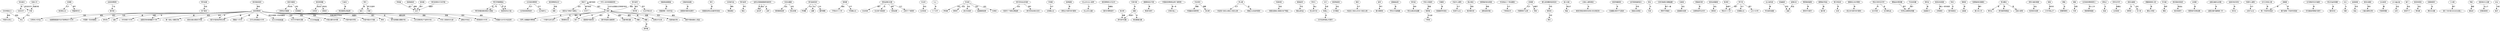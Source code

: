 digraph 20203415222860892 {
	"中国" [fontname=FangSong]
	"领土" [fontname=FangSong]
	"中国" -> "领土" [label="东北" fontname=FangSong]
	"交泰殿" [fontname=FangSong]
	"乾清宫以北" [fontname=FangSong]
	"交泰殿" -> "乾清宫以北" [label="位于" fontname=FangSong]
	"此故宫博物院" [fontname=FangSong]
	"图书馆" [fontname=FangSong]
	"此故宫博物院" -> "图书馆" [label="下设" fontname=FangSong]
	"明代绘画" [fontname=FangSong]
	"吴门画派" [fontname=FangSong]
	"明代绘画" -> "吴门画派" [label="包括" fontname=FangSong]
	"交泰殿" [fontname=FangSong]
	"明嘉靖年间" [fontname=FangSong]
	"交泰殿" -> "明嘉靖年间" [label="建于" fontname=FangSong]
	"故宫博物院" [fontname=FangSong]
	"元明清三代作品" [fontname=FangSong]
	"故宫博物院" -> "元明清三代作品" [label="为胜" fontname=FangSong]
	"故宫书画馆" [fontname=FangSong]
	"三期常设书画展" [fontname=FangSong]
	"故宫书画馆" -> "三期常设书画展" [label="举办到" fontname=FangSong]
	"故宫青铜器" [fontname=FangSong]
	"永和宫" [fontname=FangSong]
	"故宫青铜器" -> "永和宫" [label="馆设在" fontname=FangSong]
	"孔雀石" [fontname=FangSong]
	"珠宝蓬莱仙境盆景" [fontname=FangSong]
	"孔雀石" -> "珠宝蓬莱仙境盆景" [label="嵌" fontname=FangSong]
	"明代" [fontname=FangSong]
	"皇后" [fontname=FangSong]
	"明代" -> "皇后" [label="属" fontname=FangSong]
	"刻石鼓文" [fontname=FangSong]
	"中国" [fontname=FangSong]
	"刻石鼓文" -> "中国" [label="知石刻文字" fontname=FangSong]
	"李煜瀛" [fontname=FangSong]
	"北京" [fontname=FangSong]
	"李煜瀛" -> "北京" [label="离开" fontname=FangSong]
	"故宫博物院" [fontname=FangSong]
	"绘画壁画版画书法尺牍碑帖约14万件" [fontname=FangSong]
	"故宫博物院" -> "绘画壁画版画书法尺牍碑帖约14万件" [label="藏有" fontname=FangSong]
	"明代早晚期精品" [fontname=FangSong]
	"明代林檎双鹂纹剔彩大捧盒" [fontname=FangSong]
	"明代早晚期精品" -> "明代林檎双鹂纹剔彩大捧盒" [label="如" fontname=FangSong]
	"北京故宫博物院" [fontname=FangSong]
	"北京故宫紫禁城内" [fontname=FangSong]
	"北京故宫博物院" -> "北京故宫紫禁城内" [label="位于" fontname=FangSong]
	"故宫博物院全日" [fontname=FangSong]
	"谢客" [fontname=FangSong]
	"故宫博物院全日" -> "谢客" [label="闭馆" fontname=FangSong]
	"故宫博物院" [fontname=FangSong]
	"中国第一历史档案馆" [fontname=FangSong]
	"故宫博物院" -> "中国第一历史档案馆" [label="拨交" fontname=FangSong]
	"段祺瑞政府" [fontname=FangSong]
	"北京" [fontname=FangSong]
	"段祺瑞政府" -> "北京" [label="通缉" fontname=FangSong]
	"神武门" [fontname=FangSong]
	"故宫北门神武门城楼上" [fontname=FangSong]
	"神武门" -> "故宫北门神武门城楼上" [label="设在" fontname=FangSong]
	"张敏德造图圆盒" [fontname=FangSong]
	"张敏德唯一存世作品" [fontname=FangSong]
	"张敏德造图圆盒" -> "张敏德唯一存世作品" [label="是" fontname=FangSong]
	"白釉观音座像" [fontname=FangSong]
	"瓷塑家何朝宗经典作" [fontname=FangSong]
	"白釉观音座像" -> "瓷塑家何朝宗经典作" [label="是" fontname=FangSong]
	"清代" [fontname=FangSong]
	"慈禧慈安两太后垂帘听政处" [fontname=FangSong]
	"清代" -> "慈禧慈安两太后垂帘听政处" [label="是" fontname=FangSong]
	"故宫博物院" [fontname=FangSong]
	"停车场" [fontname=FangSong]
	"故宫博物院" -> "停车场" [label="专用" fontname=FangSong]
	"元四家作品" [fontname=FangSong]
	"琳琅满目" [fontname=FangSong]
	"元四家作品" -> "琳琅满目" [label="堪称" fontname=FangSong]
	"故宫博物院" [fontname=FangSong]
	"玉器" [fontname=FangSong]
	"故宫博物院" -> "玉器" [label="藏" fontname=FangSong]
	"两代皇帝" [fontname=FangSong]
	"朝会" [fontname=FangSong]
	"两代皇帝" -> "朝会" [label="举行" fontname=FangSong]
	"故宫博物院" [fontname=FangSong]
	"中外钟表1500件" [fontname=FangSong]
	"故宫博物院" -> "中外钟表1500件" [label="收藏" fontname=FangSong]
	"金砖太和殿重要建筑铺材料" [fontname=FangSong]
	"金石声" [fontname=FangSong]
	"金砖太和殿重要建筑铺材料" -> "金石声" [label="有" fontname=FangSong]
	"天府永藏展" [fontname=FangSong]
	"保和殿西庑房" [fontname=FangSong]
	"天府永藏展" -> "保和殿西庑房" [label="设在" fontname=FangSong]
	"清代皇家信仰" [fontname=FangSong]
	"萨满教" [fontname=FangSong]
	"清代皇家信仰" -> "萨满教" [label="为主" fontname=FangSong]
	"故宫" [fontname=FangSong]
	"世界上收藏最多博物馆" [fontname=FangSong]
	"故宫" -> "世界上收藏最多博物馆" [label="是" fontname=FangSong]
	"故宫博物院" [fontname=FangSong]
	"战国至清末玻璃器4010件" [fontname=FangSong]
	"故宫博物院" -> "战国至清末玻璃器4010件" [label="有" fontname=FangSong]
	"保和殿" [fontname=FangSong]
	"于明永乐十八年" [fontname=FangSong]
	"保和殿" -> "于明永乐十八年" [label="建成" fontname=FangSong]
	"清宫卤簿仪仗展" [fontname=FangSong]
	"仪仗用具" [fontname=FangSong]
	"清宫卤簿仪仗展" -> "仪仗用具" [label="展示" fontname=FangSong]
	"冯玉祥" [fontname=FangSong]
	"北京政变" [fontname=FangSong]
	"冯玉祥" -> "北京政变" [label="发动" fontname=FangSong]
	"九土" [fontname=FangSong]
	"八个汉字" [fontname=FangSong]
	"九土" -> "八个汉字" [label="来" fontname=FangSong]
	"故宫博物院" [fontname=FangSong]
	"第一批私人捐献文物" [fontname=FangSong]
	"故宫博物院" -> "第一批私人捐献文物" [label="接受" fontname=FangSong]
	"珍宝馆" [fontname=FangSong]
	"养性殿" [fontname=FangSong]
	"珍宝馆" -> "养性殿" [label="设在" fontname=FangSong]
	"清代军机处史料展" [fontname=FangSong]
	"乾清门广场西北隅值房" [fontname=FangSong]
	"清代军机处史料展" -> "乾清门广场西北隅值房" [label="设在" fontname=FangSong]
	"珍宝馆" [fontname=FangSong]
	"颐和轩" [fontname=FangSong]
	"珍宝馆" -> "颐和轩" [label="设在" fontname=FangSong]
	"清代皇帝" [fontname=FangSong]
	"故宫" [fontname=FangSong]
	"清代皇帝" -> "故宫" [label="藏在" fontname=FangSong]
	"中和殿" [fontname=FangSong]
	"太和殿以北" [fontname=FangSong]
	"中和殿" -> "太和殿以北" [label="位于" fontname=FangSong]
	"清宫卤簿仪仗展" [fontname=FangSong]
	"在太和门西庑房" [fontname=FangSong]
	"清宫卤簿仪仗展" -> "在太和门西庑房" [label="设" fontname=FangSong]
	"洛神赋图" [fontname=FangSong]
	"顾恺之代表作宋代摹本" [fontname=FangSong]
	"洛神赋图" -> "顾恺之代表作宋代摹本" [label="卷" fontname=FangSong]
	"刻石鼓文" [fontname=FangSong]
	"石刻文字" [fontname=FangSong]
	"刻石鼓文" -> "石刻文字" [label="知" fontname=FangSong]
	"红山文化玉人兽神" [fontname=FangSong]
	"红山文化玉器" [fontname=FangSong]
	"红山文化玉人兽神" -> "红山文化玉器" [label="见" fontname=FangSong]
	"故宫书画馆" [fontname=FangSong]
	"武英殿区" [fontname=FangSong]
	"故宫书画馆" -> "武英殿区" [label="设在" fontname=FangSong]
	"故宫博物院元代法书" [fontname=FangSong]
	"国内外博物馆中" [fontname=FangSong]
	"故宫博物院元代法书" -> "国内外博物馆中" [label="收藏在" fontname=FangSong]
	"故宫" [fontname=FangSong]
	"一件唐代云形玉杯" [fontname=FangSong]
	"故宫" -> "一件唐代云形玉杯" [label="有" fontname=FangSong]
	"收藏" [fontname=FangSong]
	"相当数量玉器" [fontname=FangSong]
	"收藏" -> "相当数量玉器" [label="有" fontname=FangSong]
	"唐朝韩滉五牛图" [fontname=FangSong]
	"韩滉代表作" [fontname=FangSong]
	"唐朝韩滉五牛图" -> "韩滉代表作" [label="卷" fontname=FangSong]
	"中国故宫博物院这两个建筑物" [fontname=FangSong]
	"文物价值上" [fontname=FangSong]
	"中国故宫博物院这两个建筑物" -> "文物价值上" [label="是一样" fontname=FangSong]
	"故宫" [fontname=FangSong]
	"聊城杨氏本" [fontname=FangSong]
	"故宫" -> "聊城杨氏本" [label="藏有" fontname=FangSong]
	"辛亥革命" [fontname=FangSong]
	"中国最后封建帝制" [fontname=FangSong]
	"辛亥革命" -> "中国最后封建帝制" [label="推翻" fontname=FangSong]
	"故宫" [fontname=FangSong]
	"唐卡" [fontname=FangSong]
	"故宫" -> "唐卡" [label="藏" fontname=FangSong]
	"养心殿" [fontname=FangSong]
	"内廷西六宫区以南后三宫区以西" [fontname=FangSong]
	"养心殿" -> "内廷西六宫区以南后三宫区以西" [label="位于" fontname=FangSong]
	"外国钟表" [fontname=FangSong]
	"英国法国瑞士美国日本产精品" [fontname=FangSong]
	"外国钟表" -> "英国法国瑞士美国日本产精品" [label="包括" fontname=FangSong]
	"乾隆皇帝" [fontname=FangSong]
	"叛乱战利品" [fontname=FangSong]
	"乾隆皇帝" -> "叛乱战利品" [label="平定" fontname=FangSong]
	"珍宝馆" [fontname=FangSong]
	"部分东庑房" [fontname=FangSong]
	"珍宝馆" -> "部分东庑房" [label="设在" fontname=FangSong]
	"李宗仁" [fontname=FangSong]
	"杭立武行动" [fontname=FangSong]
	"李宗仁" -> "杭立武行动" [label="阻止" fontname=FangSong]
	"朱碧山" [fontname=FangSong]
	"元代名家朱碧山代表作" [fontname=FangSong]
	"朱碧山" -> "元代名家朱碧山代表作" [label="造" fontname=FangSong]
	"故宫博物院" [fontname=FangSong]
	"首张古画主题音乐专辑" [fontname=FangSong]
	"故宫博物院" -> "首张古画主题音乐专辑" [label="发布" fontname=FangSong]
	"易培基" [fontname=FangSong]
	"北京" [fontname=FangSong]
	"易培基" -> "北京" [label="离开" fontname=FangSong]
	"故宫陶瓷馆" [fontname=FangSong]
	"文华殿区" [fontname=FangSong]
	"故宫陶瓷馆" -> "文华殿区" [label="设在" fontname=FangSong]
	"斋宫" [fontname=FangSong]
	"内廷后三宫区以东东六宫区以南" [fontname=FangSong]
	"斋宫" -> "内廷后三宫区以东东六宫区以南" [label="位于" fontname=FangSong]
	"明代早晚期精品" [fontname=FangSong]
	"描漆双凤长方盒" [fontname=FangSong]
	"明代早晚期精品" -> "描漆双凤长方盒" [label="如" fontname=FangSong]
	"皇帝" [fontname=FangSong]
	"重大朝典地" [fontname=FangSong]
	"皇帝" -> "重大朝典地" [label="举行" fontname=FangSong]
	"蓝釉描金匜" [fontname=FangSong]
	"罕有元代蓝釉器" [fontname=FangSong]
	"蓝釉描金匜" -> "罕有元代蓝釉器" [label="是" fontname=FangSong]
	"青花蓝" [fontname=FangSong]
	"梵文出戟法轮盖罐" [fontname=FangSong]
	"青花蓝" -> "梵文出戟法轮盖罐" [label="查体" fontname=FangSong]
	"年轻工匠蒯祥" [fontname=FangSong]
	"紫禁城" [fontname=FangSong]
	"年轻工匠蒯祥" -> "紫禁城" [label="营建" fontname=FangSong]
	"东暖阁" [fontname=FangSong]
	"慈禧垂帘听政处" [fontname=FangSong]
	"东暖阁" -> "慈禧垂帘听政处" [label="是" fontname=FangSong]
	"内廷中心建筑" [fontname=FangSong]
	"乾清门以北" [fontname=FangSong]
	"内廷中心建筑" -> "乾清门以北" [label="位于" fontname=FangSong]
	"北京故宫博物院" [fontname=FangSong]
	"北京城中心" [fontname=FangSong]
	"北京故宫博物院" -> "北京城中心" [label="位于" fontname=FangSong]
	"故宫" [fontname=FangSong]
	"国家图书馆机构" [fontname=FangSong]
	"故宫" -> "国家图书馆机构" [label="拨交" fontname=FangSong]
	"国之瑰宝" [fontname=FangSong]
	"南京朝天宫" [fontname=FangSong]
	"国之瑰宝" -> "南京朝天宫" [label="回到" fontname=FangSong]
	"唐青釉凤首龙柄壶" [fontname=FangSong]
	"波斯造型风格" [fontname=FangSong]
	"唐青釉凤首龙柄壶" -> "波斯造型风格" [label="吸取" fontname=FangSong]
	"故宫博物院" [fontname=FangSong]
	"极为丰富宫廷特色文物" [fontname=FangSong]
	"故宫博物院" -> "极为丰富宫廷特色文物" [label="有" fontname=FangSong]
	"珍宝馆这三个常设展馆" [fontname=FangSong]
	"宁寿宫区内" [fontname=FangSong]
	"珍宝馆这三个常设展馆" -> "宁寿宫区内" [label="位于" fontname=FangSong]
	"神武门" [fontname=FangSong]
	"神武门" [fontname=FangSong]
	"神武门" -> "神武门" [label="离开故宫" fontname=FangSong]
	"武英殿" [fontname=FangSong]
	"外朝熙和门以西" [fontname=FangSong]
	"武英殿" -> "外朝熙和门以西" [label="位于" fontname=FangSong]
	"故宫博物院" [fontname=FangSong]
	"漆器近1.8万件" [fontname=FangSong]
	"故宫博物院" -> "漆器近1.8万件" [label="藏" fontname=FangSong]
	"欧阳询" [fontname=FangSong]
	"碑文" [fontname=FangSong]
	"欧阳询" -> "碑文" [label="书写" fontname=FangSong]
	"渣斗功能" [fontname=FangSong]
	"唾盂" [fontname=FangSong]
	"渣斗功能" -> "唾盂" [label="相当于" fontname=FangSong]
	"人类史上建筑瑰宝" [fontname=FangSong]
	"故宫巴黎圣母院历史悠久性功用区别" [fontname=FangSong]
	"人类史上建筑瑰宝" -> "故宫巴黎圣母院历史悠久性功用区别" [label="谈" fontname=FangSong]
	"故宫特藏类别" [fontname=FangSong]
	"在编纂过程中产生稿本" [fontname=FangSong]
	"故宫特藏类别" -> "在编纂过程中产生稿本" [label="有" fontname=FangSong]
	"故宫青铜器" [fontname=FangSong]
	"承乾宫" [fontname=FangSong]
	"故宫青铜器" -> "承乾宫" [label="馆设在" fontname=FangSong]
	"这件寓意福寿渣斗" [fontname=FangSong]
	"慈禧太后寿辰" [fontname=FangSong]
	"这件寓意福寿渣斗" -> "慈禧太后寿辰" [label="庆祝" fontname=FangSong]
	"故宫博物院" [fontname=FangSong]
	"元代以前绘画近420件" [fontname=FangSong]
	"故宫博物院" -> "元代以前绘画近420件" [label="藏" fontname=FangSong]
	"故宫博物院" [fontname=FangSong]
	"战国至清末玻璃器4010件" [fontname=FangSong]
	"故宫博物院" -> "战国至清末玻璃器4010件" [label="藏" fontname=FangSong]
	"黄玉" [fontname=FangSong]
	"花蕊" [fontname=FangSong]
	"黄玉" -> "花蕊" [label="为" fontname=FangSong]
	"元青花釉里红镂雕盖罐" [fontname=FangSong]
	"两种不同釉彩" [fontname=FangSong]
	"元青花釉里红镂雕盖罐" -> "两种不同釉彩" [label="集于一器" fontname=FangSong]
	"故宫博物院" [fontname=FangSong]
	"800万件明清档案" [fontname=FangSong]
	"故宫博物院" -> "800万件明清档案" [label="拨交中国第一历史档案馆" fontname=FangSong]
	"故宫博物院" [fontname=FangSong]
	"约40万件善本古籍" [fontname=FangSong]
	"故宫博物院" -> "约40万件善本古籍" [label="包括" fontname=FangSong]
	"明代" [fontname=FangSong]
	"朱棣" [fontname=FangSong]
	"明代" -> "朱棣" [label="第三位皇帝" fontname=FangSong]
	"石鼓馆" [fontname=FangSong]
	"皇极殿东庑房" [fontname=FangSong]
	"石鼓馆" -> "皇极殿东庑房" [label="设在" fontname=FangSong]
	"青釉莲花尊" [fontname=FangSong]
	"北朝青瓷罕见杰作" [fontname=FangSong]
	"青釉莲花尊" -> "北朝青瓷罕见杰作" [label="是" fontname=FangSong]
	"故宫" [fontname=FangSong]
	"唐代同造型玉器孤例" [fontname=FangSong]
	"故宫" -> "唐代同造型玉器孤例" [label="是" fontname=FangSong]
	"故宫" [fontname=FangSong]
	"唐卡" [fontname=FangSong]
	"故宫" -> "唐卡" [label="有" fontname=FangSong]
	"故宫金银器馆" [fontname=FangSong]
	"景阳宫" [fontname=FangSong]
	"故宫金银器馆" -> "景阳宫" [label="设在" fontname=FangSong]
	"乾清宫" [fontname=FangSong]
	"明永乐十八年" [fontname=FangSong]
	"乾清宫" -> "明永乐十八年" [label="始建于" fontname=FangSong]
	"清宫卤簿仪仗展" [fontname=FangSong]
	"清宫卤簿" [fontname=FangSong]
	"清宫卤簿仪仗展" -> "清宫卤簿" [label="展示" fontname=FangSong]
	"坤宁宫" [fontname=FangSong]
	"明永乐十八年" [fontname=FangSong]
	"坤宁宫" -> "明永乐十八年" [label="建于" fontname=FangSong]
	"天府永藏展" [fontname=FangSong]
	"西北崇楼" [fontname=FangSong]
	"天府永藏展" -> "西北崇楼" [label="设在" fontname=FangSong]
	"金砖太和殿重要建筑铺材料" [fontname=FangSong]
	"金砖" [fontname=FangSong]
	"金砖太和殿重要建筑铺材料" -> "金砖" [label="名" fontname=FangSong]
	"出土秘色瓷" [fontname=FangSong]
	"罕见秘色瓷器" [fontname=FangSong]
	"出土秘色瓷" -> "罕见秘色瓷器" [label="属" fontname=FangSong]
	"武备器具" [fontname=FangSong]
	"皇威" [fontname=FangSong]
	"武备器具" -> "皇威" [label="彰显" fontname=FangSong]
	"故宫博物院" [fontname=FangSong]
	"35万件陶瓷器" [fontname=FangSong]
	"故宫博物院" -> "35万件陶瓷器" [label="拥有" fontname=FangSong]
	"故宫博物院" [fontname=FangSong]
	"中国主要历史时期" [fontname=FangSong]
	"故宫博物院" -> "中国主要历史时期" [label="涵盖" fontname=FangSong]
	"故宫博物院" [fontname=FangSong]
	"中国中医科学院" [fontname=FangSong]
	"故宫博物院" -> "中国中医科学院" [label="签署战略合作协议" fontname=FangSong]
	"中华人民共和国国务院" [fontname=FangSong]
	"故宫" [fontname=FangSong]
	"中华人民共和国国务院" -> "故宫" [label="公布为全国重点文物保护单位" fontname=FangSong]
	"故宫" [fontname=FangSong]
	"大量宗教法器" [fontname=FangSong]
	"故宫" -> "大量宗教法器" [label="藏有" fontname=FangSong]
	"故宫" [fontname=FangSong]
	"祭器" [fontname=FangSong]
	"故宫" -> "祭器" [label="藏有" fontname=FangSong]
	"韩熙载夜宴图" [fontname=FangSong]
	"顾闳中代表作" [fontname=FangSong]
	"韩熙载夜宴图" -> "顾闳中代表作" [label="卷" fontname=FangSong]
	"神武门" [fontname=FangSong]
	"东华门" [fontname=FangSong]
	"神武门" -> "东华门" [label="离开故宫" fontname=FangSong]
	"靡费象牙制品" [fontname=FangSong]
	"象牙席" [fontname=FangSong]
	"靡费象牙制品" -> "象牙席" [label="属" fontname=FangSong]
	"惟万邦臣庶" [fontname=FangSong]
	"永保" [fontname=FangSong]
	"惟万邦臣庶" -> "永保" [label="思" fontname=FangSong]
	"唐朝阎立本步辇图" [fontname=FangSong]
	"阎立本代表作宋代摹本" [fontname=FangSong]
	"唐朝阎立本步辇图" -> "阎立本代表作宋代摹本" [label="卷" fontname=FangSong]
	"明永乐青花压手杯" [fontname=FangSong]
	"永乐年款" [fontname=FangSong]
	"明永乐青花压手杯" -> "永乐年款" [label="带" fontname=FangSong]
	"黄釉金彩牺耳罐" [fontname=FangSong]
	"珍贵弘治朝祭祀用器" [fontname=FangSong]
	"黄釉金彩牺耳罐" -> "珍贵弘治朝祭祀用器" [label="属于" fontname=FangSong]
	"清同治" [fontname=FangSong]
	"高通高8.8" [fontname=FangSong]
	"清同治" -> "高通高8.8" [label="通" fontname=FangSong]
	"珍宝馆" [fontname=FangSong]
	"皇极殿西庑房" [fontname=FangSong]
	"珍宝馆" -> "皇极殿西庑房" [label="设在" fontname=FangSong]
	"故宫旧有房屋" [fontname=FangSong]
	"文物类别" [fontname=FangSong]
	"故宫旧有房屋" -> "文物类别" [label="建立一系列库房" fontname=FangSong]
	"明代早晚期精品" [fontname=FangSong]
	"明代林檎双鹂纹剔彩大捧盒" [fontname=FangSong]
	"明代早晚期精品" -> "明代林檎双鹂纹剔彩大捧盒" [label="有" fontname=FangSong]
	"清代皇帝" [fontname=FangSong]
	"用印章" [fontname=FangSong]
	"清代皇帝" -> "用印章" [label="鉴赏" fontname=FangSong]
	"清宫卤簿仪仗展" [fontname=FangSong]
	"太和门广场西侧" [fontname=FangSong]
	"清宫卤簿仪仗展" -> "太和门广场西侧" [label="位于" fontname=FangSong]
	"养心殿" [fontname=FangSong]
	"清雍正以后皇帝寝宫" [fontname=FangSong]
	"养心殿" -> "清雍正以后皇帝寝宫" [label="是" fontname=FangSong]
	"陈垣" [fontname=FangSong]
	"图书馆馆长" [fontname=FangSong]
	"陈垣" -> "图书馆馆长" [label="任" fontname=FangSong]
	"紫微垣" [fontname=FangSong]
	"北极星" [fontname=FangSong]
	"紫微垣" -> "北极星" [label="即" fontname=FangSong]
	"铅黄釉绿彩莲瓣纹" [fontname=FangSong]
	"唐三彩工艺" [fontname=FangSong]
	"铅黄釉绿彩莲瓣纹" -> "唐三彩工艺" [label="罐开" fontname=FangSong]
	"青玉雕龙" [fontname=FangSong]
	"青花云" [fontname=FangSong]
	"青玉雕龙" -> "青花云" [label="管" fontname=FangSong]
	"清帝大婚庆典展" [fontname=FangSong]
	"乾清宫东庑房" [fontname=FangSong]
	"清帝大婚庆典展" -> "乾清宫东庑房" [label="设在" fontname=FangSong]
	"代表书家" [fontname=FangSong]
	"收藏" [fontname=FangSong]
	"代表书家" -> "收藏" [label="有" fontname=FangSong]
	"青玉雕龙" [fontname=FangSong]
	"清代御用笔精品" [fontname=FangSong]
	"青玉雕龙" -> "清代御用笔精品" [label="管" fontname=FangSong]
	"故宫" [fontname=FangSong]
	"匏器" [fontname=FangSong]
	"故宫" -> "匏器" [label="藏" fontname=FangSong]
	"清代皇家信仰" [fontname=FangSong]
	"道教" [fontname=FangSong]
	"清代皇家信仰" -> "道教" [label="为主" fontname=FangSong]
	"紫禁城" [fontname=FangSong]
	"宁寿宫" [fontname=FangSong]
	"紫禁城" -> "宁寿宫" [label="东北部" fontname=FangSong]
	"乾隆" [fontname=FangSong]
	"三羊开泰山子" [fontname=FangSong]
	"乾隆" -> "三羊开泰山子" [label="是存世" fontname=FangSong]
	"黄釉" [fontname=FangSong]
	"娇嫩明黄色" [fontname=FangSong]
	"黄釉" -> "娇嫩明黄色" [label="呈" fontname=FangSong]
	"满族" [fontname=FangSong]
	"中原" [fontname=FangSong]
	"满族" -> "中原" [label="定鼎" fontname=FangSong]
	"明永乐青花压手杯" [fontname=FangSong]
	"永乐朝名品" [fontname=FangSong]
	"明永乐青花压手杯" -> "永乐朝名品" [label="是" fontname=FangSong]
	"保和殿" [fontname=FangSong]
	"中和殿以北" [fontname=FangSong]
	"保和殿" -> "中和殿以北" [label="位于" fontname=FangSong]
	"北京故宫博物院职工" [fontname=FangSong]
	"崭新精神面貌" [fontname=FangSong]
	"北京故宫博物院职工" -> "崭新精神面貌" [label="投入工作" fontname=FangSong]
	"顾恺之" [fontname=FangSong]
	"真迹" [fontname=FangSong]
	"顾恺之" -> "真迹" [label="无" fontname=FangSong]
	"匏器" [fontname=FangSong]
	"葫芦器" [fontname=FangSong]
	"匏器" -> "葫芦器" [label="即" fontname=FangSong]
	"故宫博物院" [fontname=FangSong]
	"丰富中国古代书画" [fontname=FangSong]
	"故宫博物院" -> "丰富中国古代书画" [label="收藏有" fontname=FangSong]
	"四件压手杯" [fontname=FangSong]
	"北京故宫" [fontname=FangSong]
	"四件压手杯" -> "北京故宫" [label="收藏在" fontname=FangSong]
	"青玉雕龙" [fontname=FangSong]
	"珐琅斗提笔" [fontname=FangSong]
	"青玉雕龙" -> "珐琅斗提笔" [label="管" fontname=FangSong]
	"故宫玉器馆" [fontname=FangSong]
	"钟粹宫" [fontname=FangSong]
	"故宫玉器馆" -> "钟粹宫" [label="设" fontname=FangSong]
	"清内府原刻4万块字版" [fontname=FangSong]
	"北京" [fontname=FangSong]
	"清内府原刻4万块字版" -> "北京" [label="收藏于" fontname=FangSong]
	"故宫博物院" [fontname=FangSong]
	"腾讯" [fontname=FangSong]
	"故宫博物院" -> "腾讯" [label="携手" fontname=FangSong]
	"西暖阁西侧小室" [fontname=FangSong]
	"著名三希堂" [fontname=FangSong]
	"西暖阁西侧小室" -> "著名三希堂" [label="是" fontname=FangSong]
	"清代军机处史料展" [fontname=FangSong]
	"清代军机处相关史实" [fontname=FangSong]
	"清代军机处史料展" -> "清代军机处相关史实" [label="展示" fontname=FangSong]
	"神武门" [fontname=FangSong]
	"故宫" [fontname=FangSong]
	"神武门" -> "故宫" [label="离开" fontname=FangSong]
	"故宫" [fontname=FangSong]
	"各类古代文具" [fontname=FangSong]
	"故宫" -> "各类古代文具" [label="收藏" fontname=FangSong]
	"花鸟画" [fontname=FangSong]
	"黄筌" [fontname=FangSong]
	"花鸟画" -> "黄筌" [label="祖师" fontname=FangSong]
	"元代" [fontname=FangSong]
	"朱碧山" [fontname=FangSong]
	"元代" -> "朱碧山" [label="名家" fontname=FangSong]
	"南京国民党政府" [fontname=FangSong]
	"南京库房中" [fontname=FangSong]
	"南京国民党政府" -> "南京库房中" [label="挑选出" fontname=FangSong]
	"故宫玉器馆" [fontname=FangSong]
	"东六宫" [fontname=FangSong]
	"故宫玉器馆" -> "东六宫" [label="设在" fontname=FangSong]
	"太和殿" [fontname=FangSong]
	"紫禁城中至尊金殿" [fontname=FangSong]
	"太和殿" -> "紫禁城中至尊金殿" [label="是" fontname=FangSong]
	"其文物" [fontname=FangSong]
	"清代宫中旧藏" [fontname=FangSong]
	"其文物" -> "清代宫中旧藏" [label="收藏" fontname=FangSong]
	"故宫博物院" [fontname=FangSong]
	"清代金银器主要集中地" [fontname=FangSong]
	"故宫博物院" -> "清代金银器主要集中地" [label="是" fontname=FangSong]
	"金砖太和殿重要建筑铺材料" [fontname=FangSong]
	"金石声" [fontname=FangSong]
	"金砖太和殿重要建筑铺材料" -> "金石声" [label="敲击" fontname=FangSong]
	"战国玉螭凤云纹璧" [fontname=FangSong]
	"战国玉璧中最精美一件" [fontname=FangSong]
	"战国玉螭凤云纹璧" -> "战国玉璧中最精美一件" [label="知" fontname=FangSong]
	"牛纹双系罐" [fontname=FangSong]
	"珍贵弘治朝祭祀用器" [fontname=FangSong]
	"牛纹双系罐" -> "珍贵弘治朝祭祀用器" [label="属于" fontname=FangSong]
	"金嵌珍珠天球仪" [fontname=FangSong]
	"浑天仪" [fontname=FangSong]
	"金嵌珍珠天球仪" -> "浑天仪" [label="称" fontname=FangSong]
	"卤簿仪仗" [fontname=FangSong]
	"皇威" [fontname=FangSong]
	"卤簿仪仗" -> "皇威" [label="彰显" fontname=FangSong]
	"故宫博物院" [fontname=FangSong]
	"极为丰富宫廷特色文物" [fontname=FangSong]
	"故宫博物院" -> "极为丰富宫廷特色文物" [label="藏" fontname=FangSong]
	"日本帝国主义" [fontname=FangSong]
	"中国东北领土" [fontname=FangSong]
	"日本帝国主义" -> "中国东北领土" [label="鲸吞" fontname=FangSong]
	"外朝中心建筑" [fontname=FangSong]
	"太和门以北" [fontname=FangSong]
	"外朝中心建筑" -> "太和门以北" [label="位于" fontname=FangSong]
	"五代卫贤高士图" [fontname=FangSong]
	"唯一可信传世真迹" [fontname=FangSong]
	"五代卫贤高士图" -> "唯一可信传世真迹" [label="卷" fontname=FangSong]
	"五代黄荃写生珍禽图" [fontname=FangSong]
	"花鸟画祖师黄筌代表作" [fontname=FangSong]
	"五代黄荃写生珍禽图" -> "花鸟画祖师黄筌代表作" [label="卷" fontname=FangSong]
	"青玉花盆四角雕" [fontname=FangSong]
	"菊花形状" [fontname=FangSong]
	"青玉花盆四角雕" -> "菊花形状" [label="成" fontname=FangSong]
	"坤宁宫" [fontname=FangSong]
	"交泰殿以北" [fontname=FangSong]
	"坤宁宫" -> "交泰殿以北" [label="位于" fontname=FangSong]
	"白玉" [fontname=FangSong]
	"花瓣" [fontname=FangSong]
	"白玉" -> "花瓣" [label="为" fontname=FangSong]
	"游春图" [fontname=FangSong]
	"唯一可信传世真迹" [fontname=FangSong]
	"游春图" -> "唯一可信传世真迹" [label="卷" fontname=FangSong]
	"清代皇帝" [fontname=FangSong]
	"元旦开笔仪式" [fontname=FangSong]
	"清代皇帝" -> "元旦开笔仪式" [label="举行" fontname=FangSong]
	"金星玻璃" [fontname=FangSong]
	"孤品" [fontname=FangSong]
	"金星玻璃" -> "孤品" [label="存世" fontname=FangSong]
	"故宫古建部" [fontname=FangSong]
	"大量古建筑文物" [fontname=FangSong]
	"故宫古建部" -> "大量古建筑文物" [label="保存" fontname=FangSong]
	"明代早晚期精品" [fontname=FangSong]
	"描漆双凤长方盒" [fontname=FangSong]
	"明代早晚期精品" -> "描漆双凤长方盒" [label="有" fontname=FangSong]
	"故宫博物院" [fontname=FangSong]
	"永乐至晚清生产金砖600块" [fontname=FangSong]
	"故宫博物院" -> "永乐至晚清生产金砖600块" [label="藏有自明" fontname=FangSong]
	"游春图" [fontname=FangSong]
	"展子虔唯一可信传世真迹" [fontname=FangSong]
	"游春图" -> "展子虔唯一可信传世真迹" [label="卷" fontname=FangSong]
	"收藏" [fontname=FangSong]
	"清代宫中旧藏" [fontname=FangSong]
	"收藏" -> "清代宫中旧藏" [label="来源于" fontname=FangSong]
	"台北故宫" [fontname=FangSong]
	"中国青铜器" [fontname=FangSong]
	"台北故宫" -> "中国青铜器" [label="藏" fontname=FangSong]
	"故宫" [fontname=FangSong]
	"大量戏曲文物" [fontname=FangSong]
	"故宫" -> "大量戏曲文物" [label="现存" fontname=FangSong]
	"故宫" [fontname=FangSong]
	"诸多中国绘画史上孤品" [fontname=FangSong]
	"故宫" -> "诸多中国绘画史上孤品" [label="藏有" fontname=FangSong]
	"2972箱文物" [fontname=FangSong]
	"台湾" [fontname=FangSong]
	"2972箱文物" -> "台湾" [label="运往" fontname=FangSong]
	"故宫博物院" [fontname=FangSong]
	"中央人民政府文化部" [fontname=FangSong]
	"故宫博物院" -> "中央人民政府文化部" [label="隶属" fontname=FangSong]
	"端门" [fontname=FangSong]
	"故宫午门" [fontname=FangSong]
	"端门" -> "故宫午门" [label="到达" fontname=FangSong]
	"故宫博物院" [fontname=FangSong]
	"战略合作协议" [fontname=FangSong]
	"故宫博物院" -> "战略合作协议" [label="签署" fontname=FangSong]
	"坤宁宫" [fontname=FangSong]
	"公元1420年" [fontname=FangSong]
	"坤宁宫" -> "公元1420年" [label="建于" fontname=FangSong]
	"故宫钟表馆" [fontname=FangSong]
	"奉先殿" [fontname=FangSong]
	"故宫钟表馆" -> "奉先殿" [label="设在" fontname=FangSong]
	"后殿丽景轩" [fontname=FangSong]
	"溥仪生活展" [fontname=FangSong]
	"后殿丽景轩" -> "溥仪生活展" [label="设" fontname=FangSong]
	"珐琅工艺" [fontname=FangSong]
	"中国" [fontname=FangSong]
	"珐琅工艺" -> "中国" [label="发展历程" fontname=FangSong]
	"三大殿" [fontname=FangSong]
	"高8.13米3层汉白玉石台基上" [fontname=FangSong]
	"三大殿" -> "高8.13米3层汉白玉石台基上" [label="建于" fontname=FangSong]
	"明星" [fontname=FangSong]
	"唐伯虎" [fontname=FangSong]
	"明星" -> "唐伯虎" [label="画家" fontname=FangSong]
	"武英殿" [fontname=FangSong]
	"明初" [fontname=FangSong]
	"武英殿" -> "明初" [label="始建于" fontname=FangSong]
	"故宫博物院" [fontname=FangSong]
	"明清家具5300件" [fontname=FangSong]
	"故宫博物院" -> "明清家具5300件" [label="现存" fontname=FangSong]
	"唐九成宫醴泉铭宋拓本" [fontname=FangSong]
	"欧阳询" [fontname=FangSong]
	"唐九成宫醴泉铭宋拓本" -> "欧阳询" [label="书写" fontname=FangSong]
	"辛亥革命" [fontname=FangSong]
	"清王朝" [fontname=FangSong]
	"辛亥革命" -> "清王朝" [label="推翻" fontname=FangSong]
	"珍宝馆" [fontname=FangSong]
	"乐寿堂" [fontname=FangSong]
	"珍宝馆" -> "乐寿堂" [label="设在" fontname=FangSong]
	"日本帝国主义" [fontname=FangSong]
	"领土" [fontname=FangSong]
	"日本帝国主义" -> "领土" [label="鲸吞" fontname=FangSong]
	"凌家滩文化玉器" [fontname=FangSong]
	"安徽凌家滩" [fontname=FangSong]
	"凌家滩文化玉器" -> "安徽凌家滩" [label="出土于" fontname=FangSong]
	"水仙" [fontname=FangSong]
	"象牙" [fontname=FangSong]
	"水仙" -> "象牙" [label="为根" fontname=FangSong]
	"南京国民政府" [fontname=FangSong]
	"故宫博物院" [fontname=FangSong]
	"南京国民政府" -> "故宫博物院" [label="接收" fontname=FangSong]
	"故宫博物院" [fontname=FangSong]
	"中国最大古代艺术品宝库" [fontname=FangSong]
	"故宫博物院" -> "中国最大古代艺术品宝库" [label="堪称" fontname=FangSong]
	"清代皇家信仰" [fontname=FangSong]
	"藏传佛教" [fontname=FangSong]
	"清代皇家信仰" -> "藏传佛教" [label="为主" fontname=FangSong]
}
